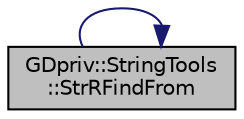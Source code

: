 digraph "GDpriv::StringTools::StrRFindFrom"
{
  edge [fontname="Helvetica",fontsize="10",labelfontname="Helvetica",labelfontsize="10"];
  node [fontname="Helvetica",fontsize="10",shape=record];
  rankdir="LR";
  Node1 [label="GDpriv::StringTools\l::StrRFindFrom",height=0.2,width=0.4,color="black", fillcolor="grey75", style="filled" fontcolor="black"];
  Node1 -> Node1 [color="midnightblue",fontsize="10",style="solid",fontname="Helvetica"];
}
